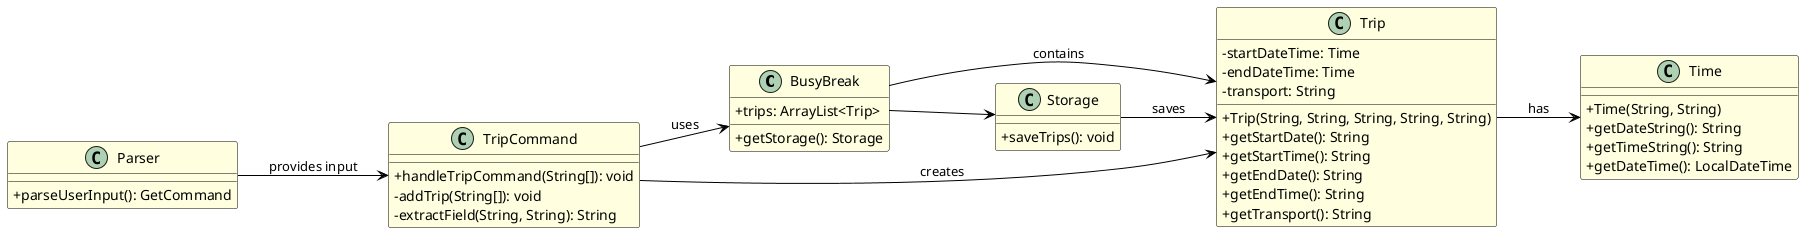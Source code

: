 @startuml
left to right direction

skinparam classAttributeIconSize 0
skinparam class {
    BackgroundColor LIGHTYELLOW
    BorderColor Black
    ArrowColor Black
}

class BusyBreak {
  + trips: ArrayList<Trip>
  + getStorage(): Storage
}

class TripCommand {
  + handleTripCommand(String[]): void
  - addTrip(String[]): void
  - extractField(String, String): String
}

class Trip {
  - startDateTime: Time
  - endDateTime: Time
  - transport: String
  + Trip(String, String, String, String, String)
  + getStartDate(): String
  + getStartTime(): String
  + getEndDate(): String
  + getEndTime(): String
  + getTransport(): String
}

class Time {
  + Time(String, String)
  + getDateString(): String
  + getTimeString(): String
  + getDateTime(): LocalDateTime
}

class Storage {
  + saveTrips(): void
}

class Parser {
  + parseUserInput(): GetCommand
}

BusyBreak --> Trip : contains
BusyBreak --> Storage
TripCommand --> BusyBreak : uses
TripCommand --> Trip : creates
Trip --> Time : has
Parser --> TripCommand : provides input
Storage --> Trip : saves
@enduml
